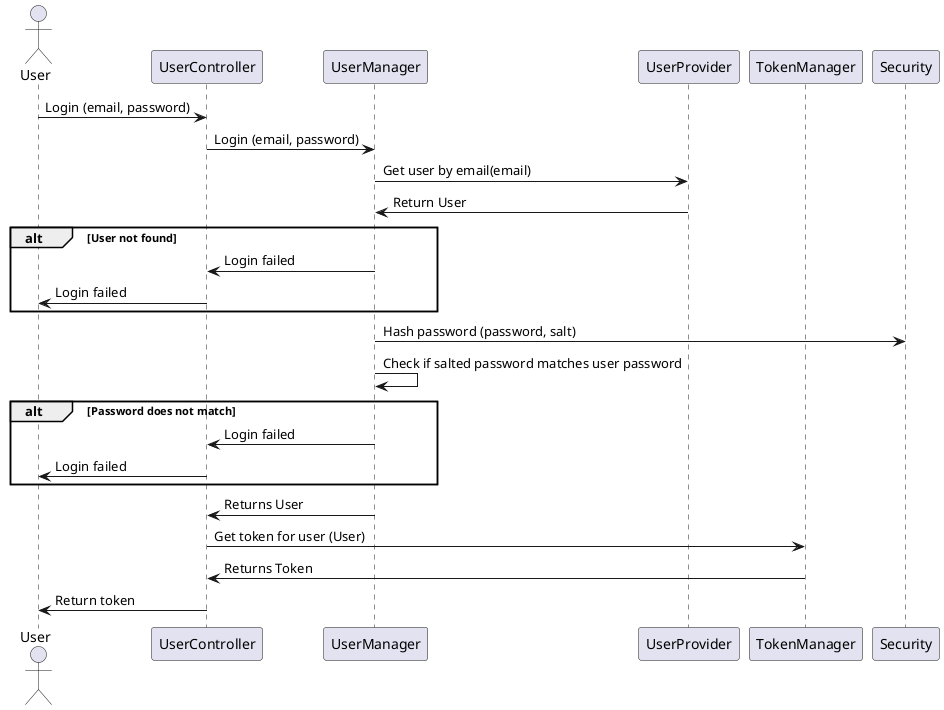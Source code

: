 @startuml Login SD

actor User
participant UserController
participant UserManager
participant UserProvider
participant TokenManager
participant Security

User->UserController: Login (email, password)
UserController->UserManager: Login (email, password)
UserManager->UserProvider: Get user by email(email)
UserProvider->UserManager: Return User

alt User not found

UserManager->UserController: Login failed
UserController->User: Login failed

end

UserManager->Security: Hash password (password, salt)
UserManager->UserManager: Check if salted password matches user password

alt Password does not match

UserManager->UserController: Login failed
UserController->User: Login failed

end

UserManager->UserController: Returns User
UserController->TokenManager: Get token for user (User)
TokenManager->UserController: Returns Token

UserController->User: Return token

@enduml